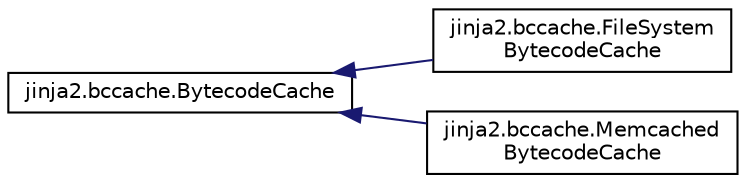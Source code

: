 digraph "Graphical Class Hierarchy"
{
 // LATEX_PDF_SIZE
  edge [fontname="Helvetica",fontsize="10",labelfontname="Helvetica",labelfontsize="10"];
  node [fontname="Helvetica",fontsize="10",shape=record];
  rankdir="LR";
  Node0 [label="jinja2.bccache.BytecodeCache",height=0.2,width=0.4,color="black", fillcolor="white", style="filled",URL="$classjinja2_1_1bccache_1_1BytecodeCache.html",tooltip=" "];
  Node0 -> Node1 [dir="back",color="midnightblue",fontsize="10",style="solid",fontname="Helvetica"];
  Node1 [label="jinja2.bccache.FileSystem\lBytecodeCache",height=0.2,width=0.4,color="black", fillcolor="white", style="filled",URL="$classjinja2_1_1bccache_1_1FileSystemBytecodeCache.html",tooltip=" "];
  Node0 -> Node2 [dir="back",color="midnightblue",fontsize="10",style="solid",fontname="Helvetica"];
  Node2 [label="jinja2.bccache.Memcached\lBytecodeCache",height=0.2,width=0.4,color="black", fillcolor="white", style="filled",URL="$classjinja2_1_1bccache_1_1MemcachedBytecodeCache.html",tooltip=" "];
}
